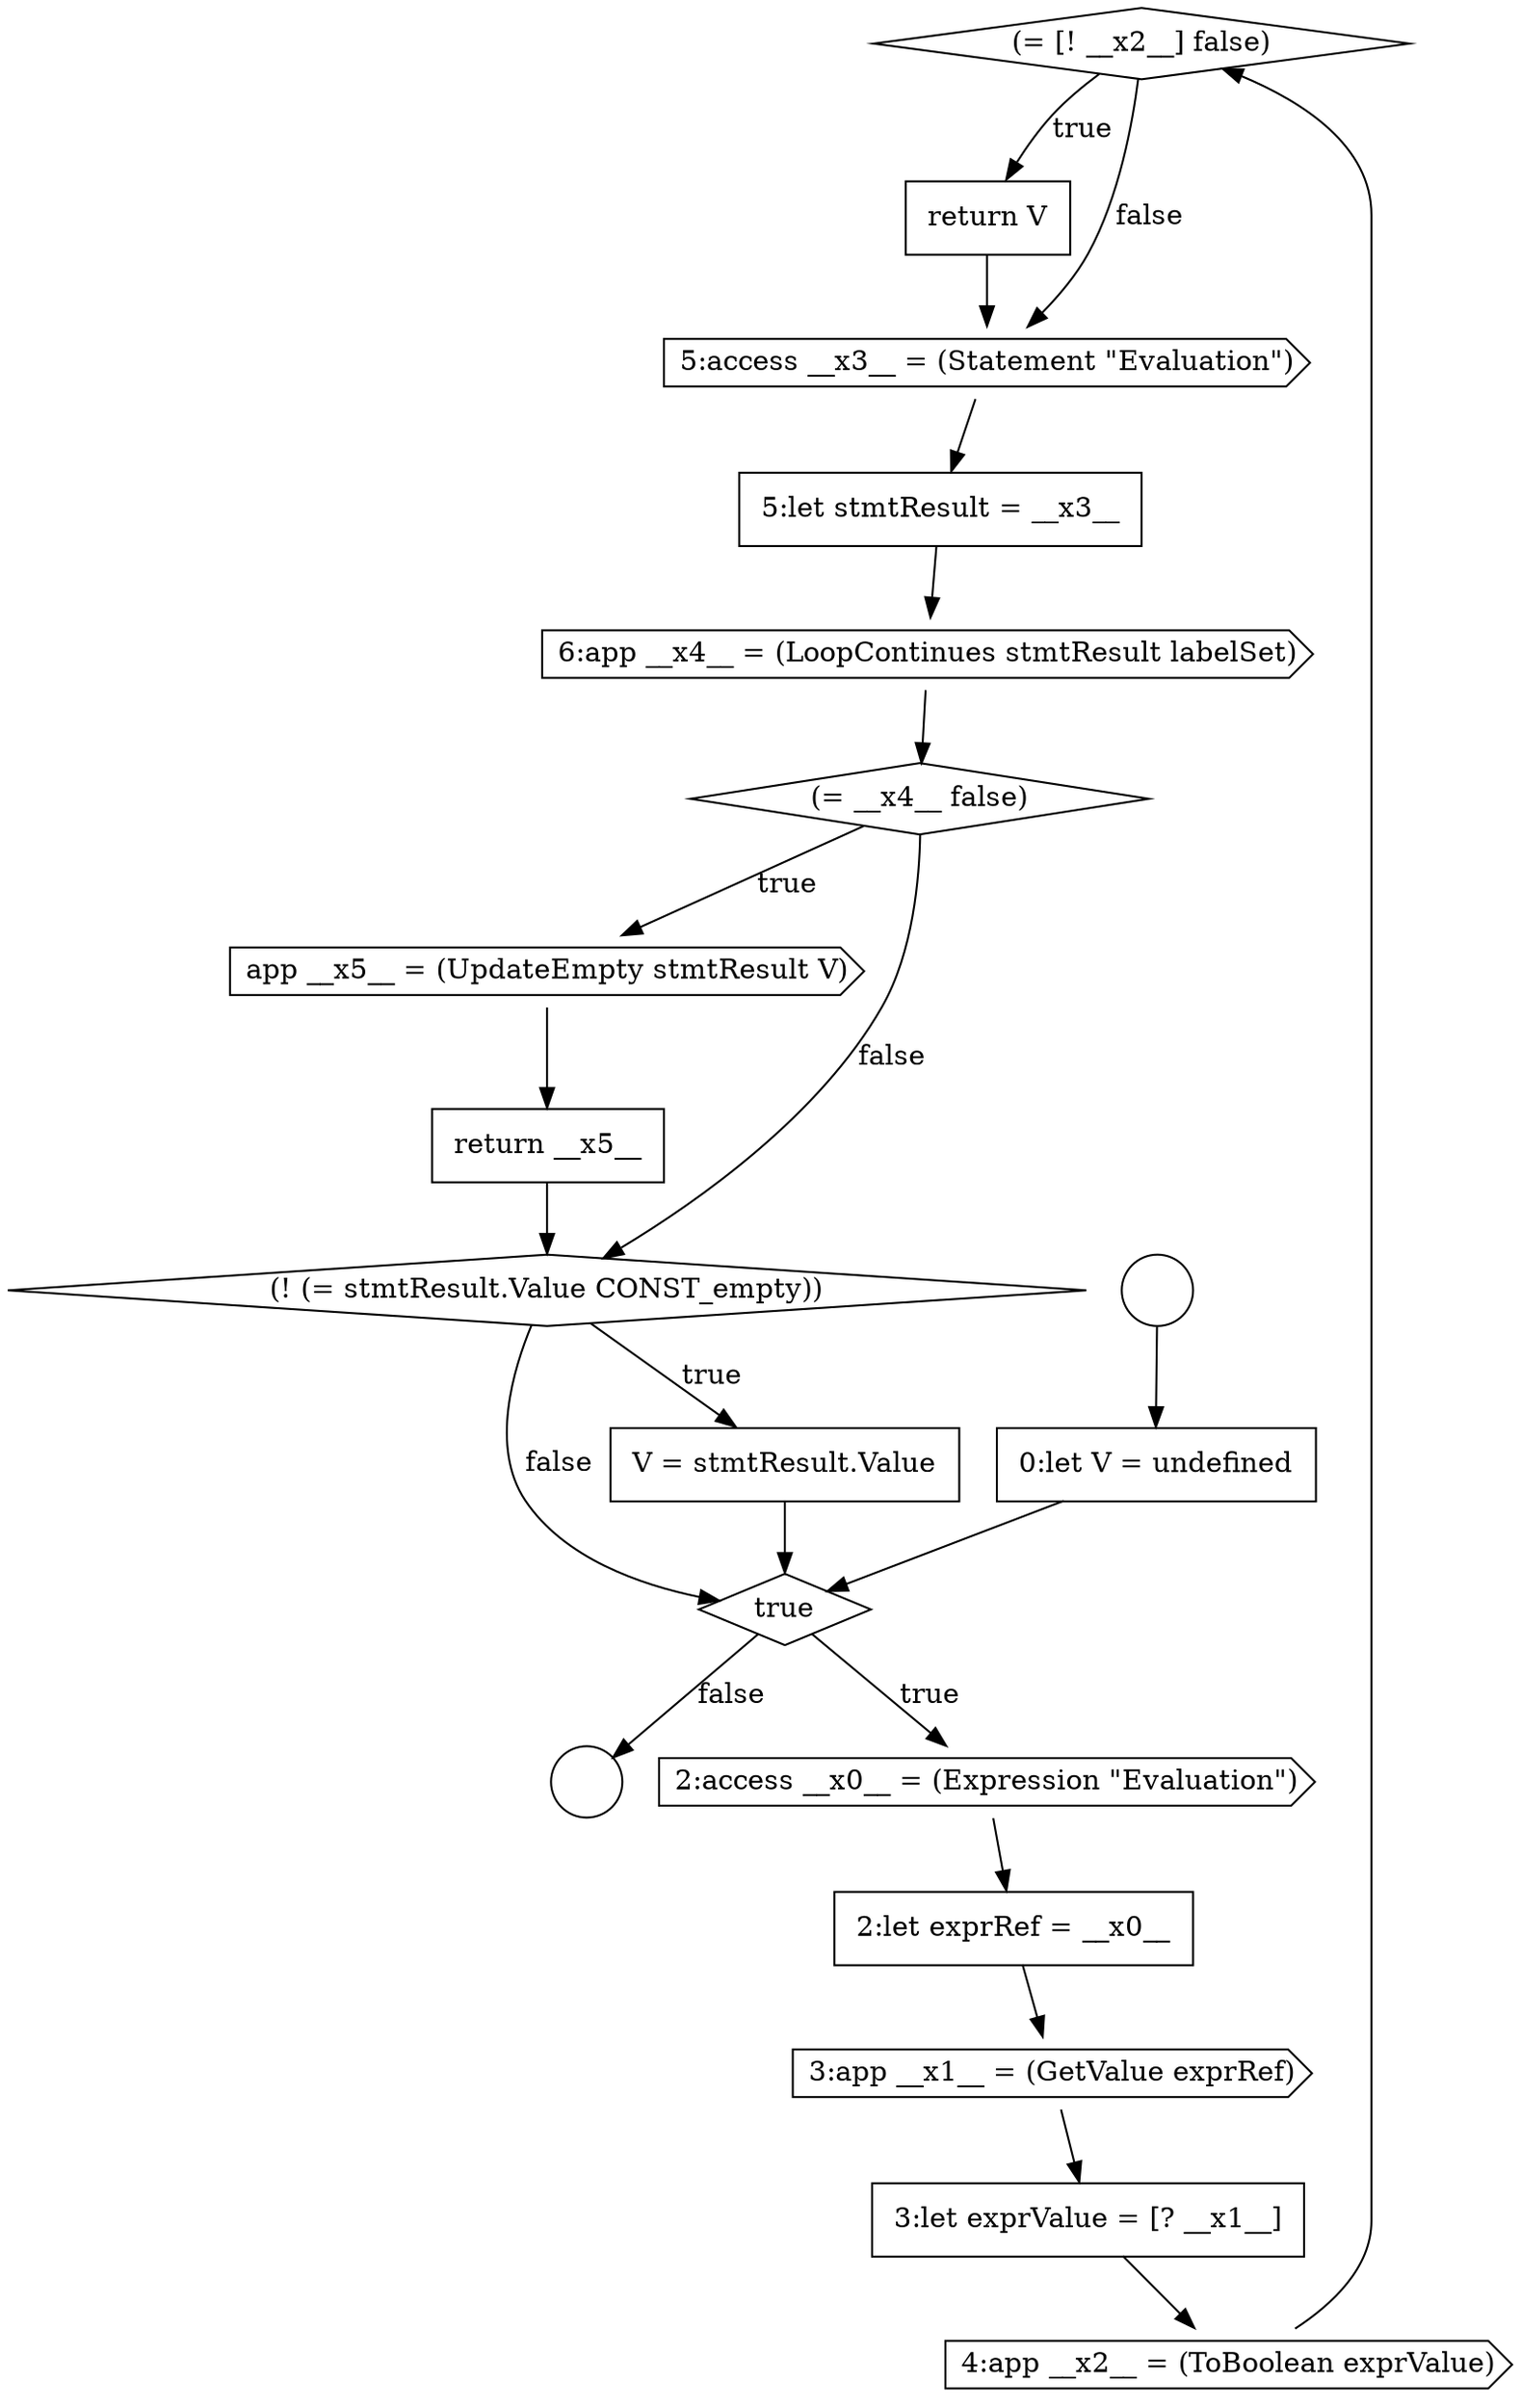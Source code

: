 digraph {
  node7322 [shape=diamond, label=<<font color="black">(= [! __x2__] false)</font>> color="black" fillcolor="white" style=filled]
  node7326 [shape=cds, label=<<font color="black">6:app __x4__ = (LoopContinues stmtResult labelSet)</font>> color="black" fillcolor="white" style=filled]
  node7317 [shape=cds, label=<<font color="black">2:access __x0__ = (Expression &quot;Evaluation&quot;)</font>> color="black" fillcolor="white" style=filled]
  node7321 [shape=cds, label=<<font color="black">4:app __x2__ = (ToBoolean exprValue)</font>> color="black" fillcolor="white" style=filled]
  node7329 [shape=none, margin=0, label=<<font color="black">
    <table border="0" cellborder="1" cellspacing="0" cellpadding="10">
      <tr><td align="left">return __x5__</td></tr>
    </table>
  </font>> color="black" fillcolor="white" style=filled]
  node7315 [shape=none, margin=0, label=<<font color="black">
    <table border="0" cellborder="1" cellspacing="0" cellpadding="10">
      <tr><td align="left">0:let V = undefined</td></tr>
    </table>
  </font>> color="black" fillcolor="white" style=filled]
  node7324 [shape=cds, label=<<font color="black">5:access __x3__ = (Statement &quot;Evaluation&quot;)</font>> color="black" fillcolor="white" style=filled]
  node7319 [shape=cds, label=<<font color="black">3:app __x1__ = (GetValue exprRef)</font>> color="black" fillcolor="white" style=filled]
  node7331 [shape=none, margin=0, label=<<font color="black">
    <table border="0" cellborder="1" cellspacing="0" cellpadding="10">
      <tr><td align="left">V = stmtResult.Value</td></tr>
    </table>
  </font>> color="black" fillcolor="white" style=filled]
  node7316 [shape=diamond, label=<<font color="black">true</font>> color="black" fillcolor="white" style=filled]
  node7327 [shape=diamond, label=<<font color="black">(= __x4__ false)</font>> color="black" fillcolor="white" style=filled]
  node7323 [shape=none, margin=0, label=<<font color="black">
    <table border="0" cellborder="1" cellspacing="0" cellpadding="10">
      <tr><td align="left">return V</td></tr>
    </table>
  </font>> color="black" fillcolor="white" style=filled]
  node7320 [shape=none, margin=0, label=<<font color="black">
    <table border="0" cellborder="1" cellspacing="0" cellpadding="10">
      <tr><td align="left">3:let exprValue = [? __x1__]</td></tr>
    </table>
  </font>> color="black" fillcolor="white" style=filled]
  node7325 [shape=none, margin=0, label=<<font color="black">
    <table border="0" cellborder="1" cellspacing="0" cellpadding="10">
      <tr><td align="left">5:let stmtResult = __x3__</td></tr>
    </table>
  </font>> color="black" fillcolor="white" style=filled]
  node7314 [shape=circle label=" " color="black" fillcolor="white" style=filled]
  node7318 [shape=none, margin=0, label=<<font color="black">
    <table border="0" cellborder="1" cellspacing="0" cellpadding="10">
      <tr><td align="left">2:let exprRef = __x0__</td></tr>
    </table>
  </font>> color="black" fillcolor="white" style=filled]
  node7313 [shape=circle label=" " color="black" fillcolor="white" style=filled]
  node7328 [shape=cds, label=<<font color="black">app __x5__ = (UpdateEmpty stmtResult V)</font>> color="black" fillcolor="white" style=filled]
  node7330 [shape=diamond, label=<<font color="black">(! (= stmtResult.Value CONST_empty))</font>> color="black" fillcolor="white" style=filled]
  node7318 -> node7319 [ color="black"]
  node7325 -> node7326 [ color="black"]
  node7315 -> node7316 [ color="black"]
  node7331 -> node7316 [ color="black"]
  node7321 -> node7322 [ color="black"]
  node7320 -> node7321 [ color="black"]
  node7326 -> node7327 [ color="black"]
  node7330 -> node7331 [label=<<font color="black">true</font>> color="black"]
  node7330 -> node7316 [label=<<font color="black">false</font>> color="black"]
  node7317 -> node7318 [ color="black"]
  node7329 -> node7330 [ color="black"]
  node7327 -> node7328 [label=<<font color="black">true</font>> color="black"]
  node7327 -> node7330 [label=<<font color="black">false</font>> color="black"]
  node7322 -> node7323 [label=<<font color="black">true</font>> color="black"]
  node7322 -> node7324 [label=<<font color="black">false</font>> color="black"]
  node7324 -> node7325 [ color="black"]
  node7328 -> node7329 [ color="black"]
  node7316 -> node7317 [label=<<font color="black">true</font>> color="black"]
  node7316 -> node7314 [label=<<font color="black">false</font>> color="black"]
  node7323 -> node7324 [ color="black"]
  node7319 -> node7320 [ color="black"]
  node7313 -> node7315 [ color="black"]
}
